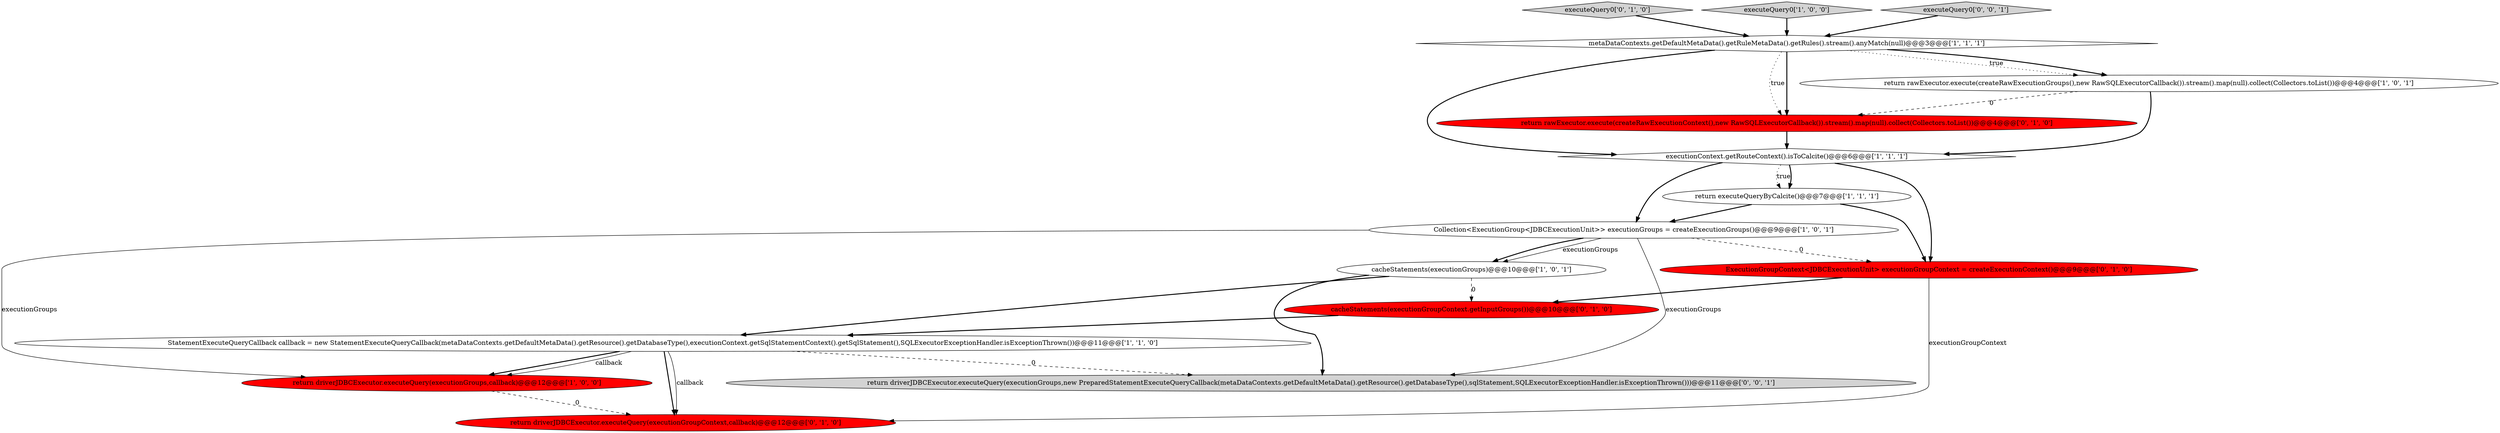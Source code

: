 digraph {
13 [style = filled, label = "executeQuery0['0', '1', '0']", fillcolor = lightgray, shape = diamond image = "AAA0AAABBB2BBB"];
2 [style = filled, label = "executeQuery0['1', '0', '0']", fillcolor = lightgray, shape = diamond image = "AAA0AAABBB1BBB"];
4 [style = filled, label = "StatementExecuteQueryCallback callback = new StatementExecuteQueryCallback(metaDataContexts.getDefaultMetaData().getResource().getDatabaseType(),executionContext.getSqlStatementContext().getSqlStatement(),SQLExecutorExceptionHandler.isExceptionThrown())@@@11@@@['1', '1', '0']", fillcolor = white, shape = ellipse image = "AAA0AAABBB1BBB"];
14 [style = filled, label = "executeQuery0['0', '0', '1']", fillcolor = lightgray, shape = diamond image = "AAA0AAABBB3BBB"];
0 [style = filled, label = "Collection<ExecutionGroup<JDBCExecutionUnit>> executionGroups = createExecutionGroups()@@@9@@@['1', '0', '1']", fillcolor = white, shape = ellipse image = "AAA0AAABBB1BBB"];
10 [style = filled, label = "cacheStatements(executionGroupContext.getInputGroups())@@@10@@@['0', '1', '0']", fillcolor = red, shape = ellipse image = "AAA1AAABBB2BBB"];
12 [style = filled, label = "ExecutionGroupContext<JDBCExecutionUnit> executionGroupContext = createExecutionContext()@@@9@@@['0', '1', '0']", fillcolor = red, shape = ellipse image = "AAA1AAABBB2BBB"];
5 [style = filled, label = "return executeQueryByCalcite()@@@7@@@['1', '1', '1']", fillcolor = white, shape = ellipse image = "AAA0AAABBB1BBB"];
3 [style = filled, label = "cacheStatements(executionGroups)@@@10@@@['1', '0', '1']", fillcolor = white, shape = ellipse image = "AAA0AAABBB1BBB"];
8 [style = filled, label = "metaDataContexts.getDefaultMetaData().getRuleMetaData().getRules().stream().anyMatch(null)@@@3@@@['1', '1', '1']", fillcolor = white, shape = diamond image = "AAA0AAABBB1BBB"];
6 [style = filled, label = "return driverJDBCExecutor.executeQuery(executionGroups,callback)@@@12@@@['1', '0', '0']", fillcolor = red, shape = ellipse image = "AAA1AAABBB1BBB"];
11 [style = filled, label = "return driverJDBCExecutor.executeQuery(executionGroupContext,callback)@@@12@@@['0', '1', '0']", fillcolor = red, shape = ellipse image = "AAA1AAABBB2BBB"];
1 [style = filled, label = "return rawExecutor.execute(createRawExecutionGroups(),new RawSQLExecutorCallback()).stream().map(null).collect(Collectors.toList())@@@4@@@['1', '0', '1']", fillcolor = white, shape = ellipse image = "AAA0AAABBB1BBB"];
15 [style = filled, label = "return driverJDBCExecutor.executeQuery(executionGroups,new PreparedStatementExecuteQueryCallback(metaDataContexts.getDefaultMetaData().getResource().getDatabaseType(),sqlStatement,SQLExecutorExceptionHandler.isExceptionThrown()))@@@11@@@['0', '0', '1']", fillcolor = lightgray, shape = ellipse image = "AAA0AAABBB3BBB"];
9 [style = filled, label = "return rawExecutor.execute(createRawExecutionContext(),new RawSQLExecutorCallback()).stream().map(null).collect(Collectors.toList())@@@4@@@['0', '1', '0']", fillcolor = red, shape = ellipse image = "AAA1AAABBB2BBB"];
7 [style = filled, label = "executionContext.getRouteContext().isToCalcite()@@@6@@@['1', '1', '1']", fillcolor = white, shape = diamond image = "AAA0AAABBB1BBB"];
0->3 [style = bold, label=""];
4->11 [style = solid, label="callback"];
4->6 [style = bold, label=""];
7->12 [style = bold, label=""];
6->11 [style = dashed, label="0"];
4->6 [style = solid, label="callback"];
12->11 [style = solid, label="executionGroupContext"];
1->9 [style = dashed, label="0"];
7->0 [style = bold, label=""];
3->15 [style = bold, label=""];
0->12 [style = dashed, label="0"];
9->7 [style = bold, label=""];
0->15 [style = solid, label="executionGroups"];
1->7 [style = bold, label=""];
3->4 [style = bold, label=""];
8->7 [style = bold, label=""];
7->5 [style = dotted, label="true"];
8->1 [style = dotted, label="true"];
8->1 [style = bold, label=""];
7->5 [style = bold, label=""];
12->10 [style = bold, label=""];
5->0 [style = bold, label=""];
5->12 [style = bold, label=""];
0->6 [style = solid, label="executionGroups"];
4->15 [style = dashed, label="0"];
0->3 [style = solid, label="executionGroups"];
8->9 [style = bold, label=""];
10->4 [style = bold, label=""];
14->8 [style = bold, label=""];
3->10 [style = dashed, label="0"];
8->9 [style = dotted, label="true"];
13->8 [style = bold, label=""];
4->11 [style = bold, label=""];
2->8 [style = bold, label=""];
}
